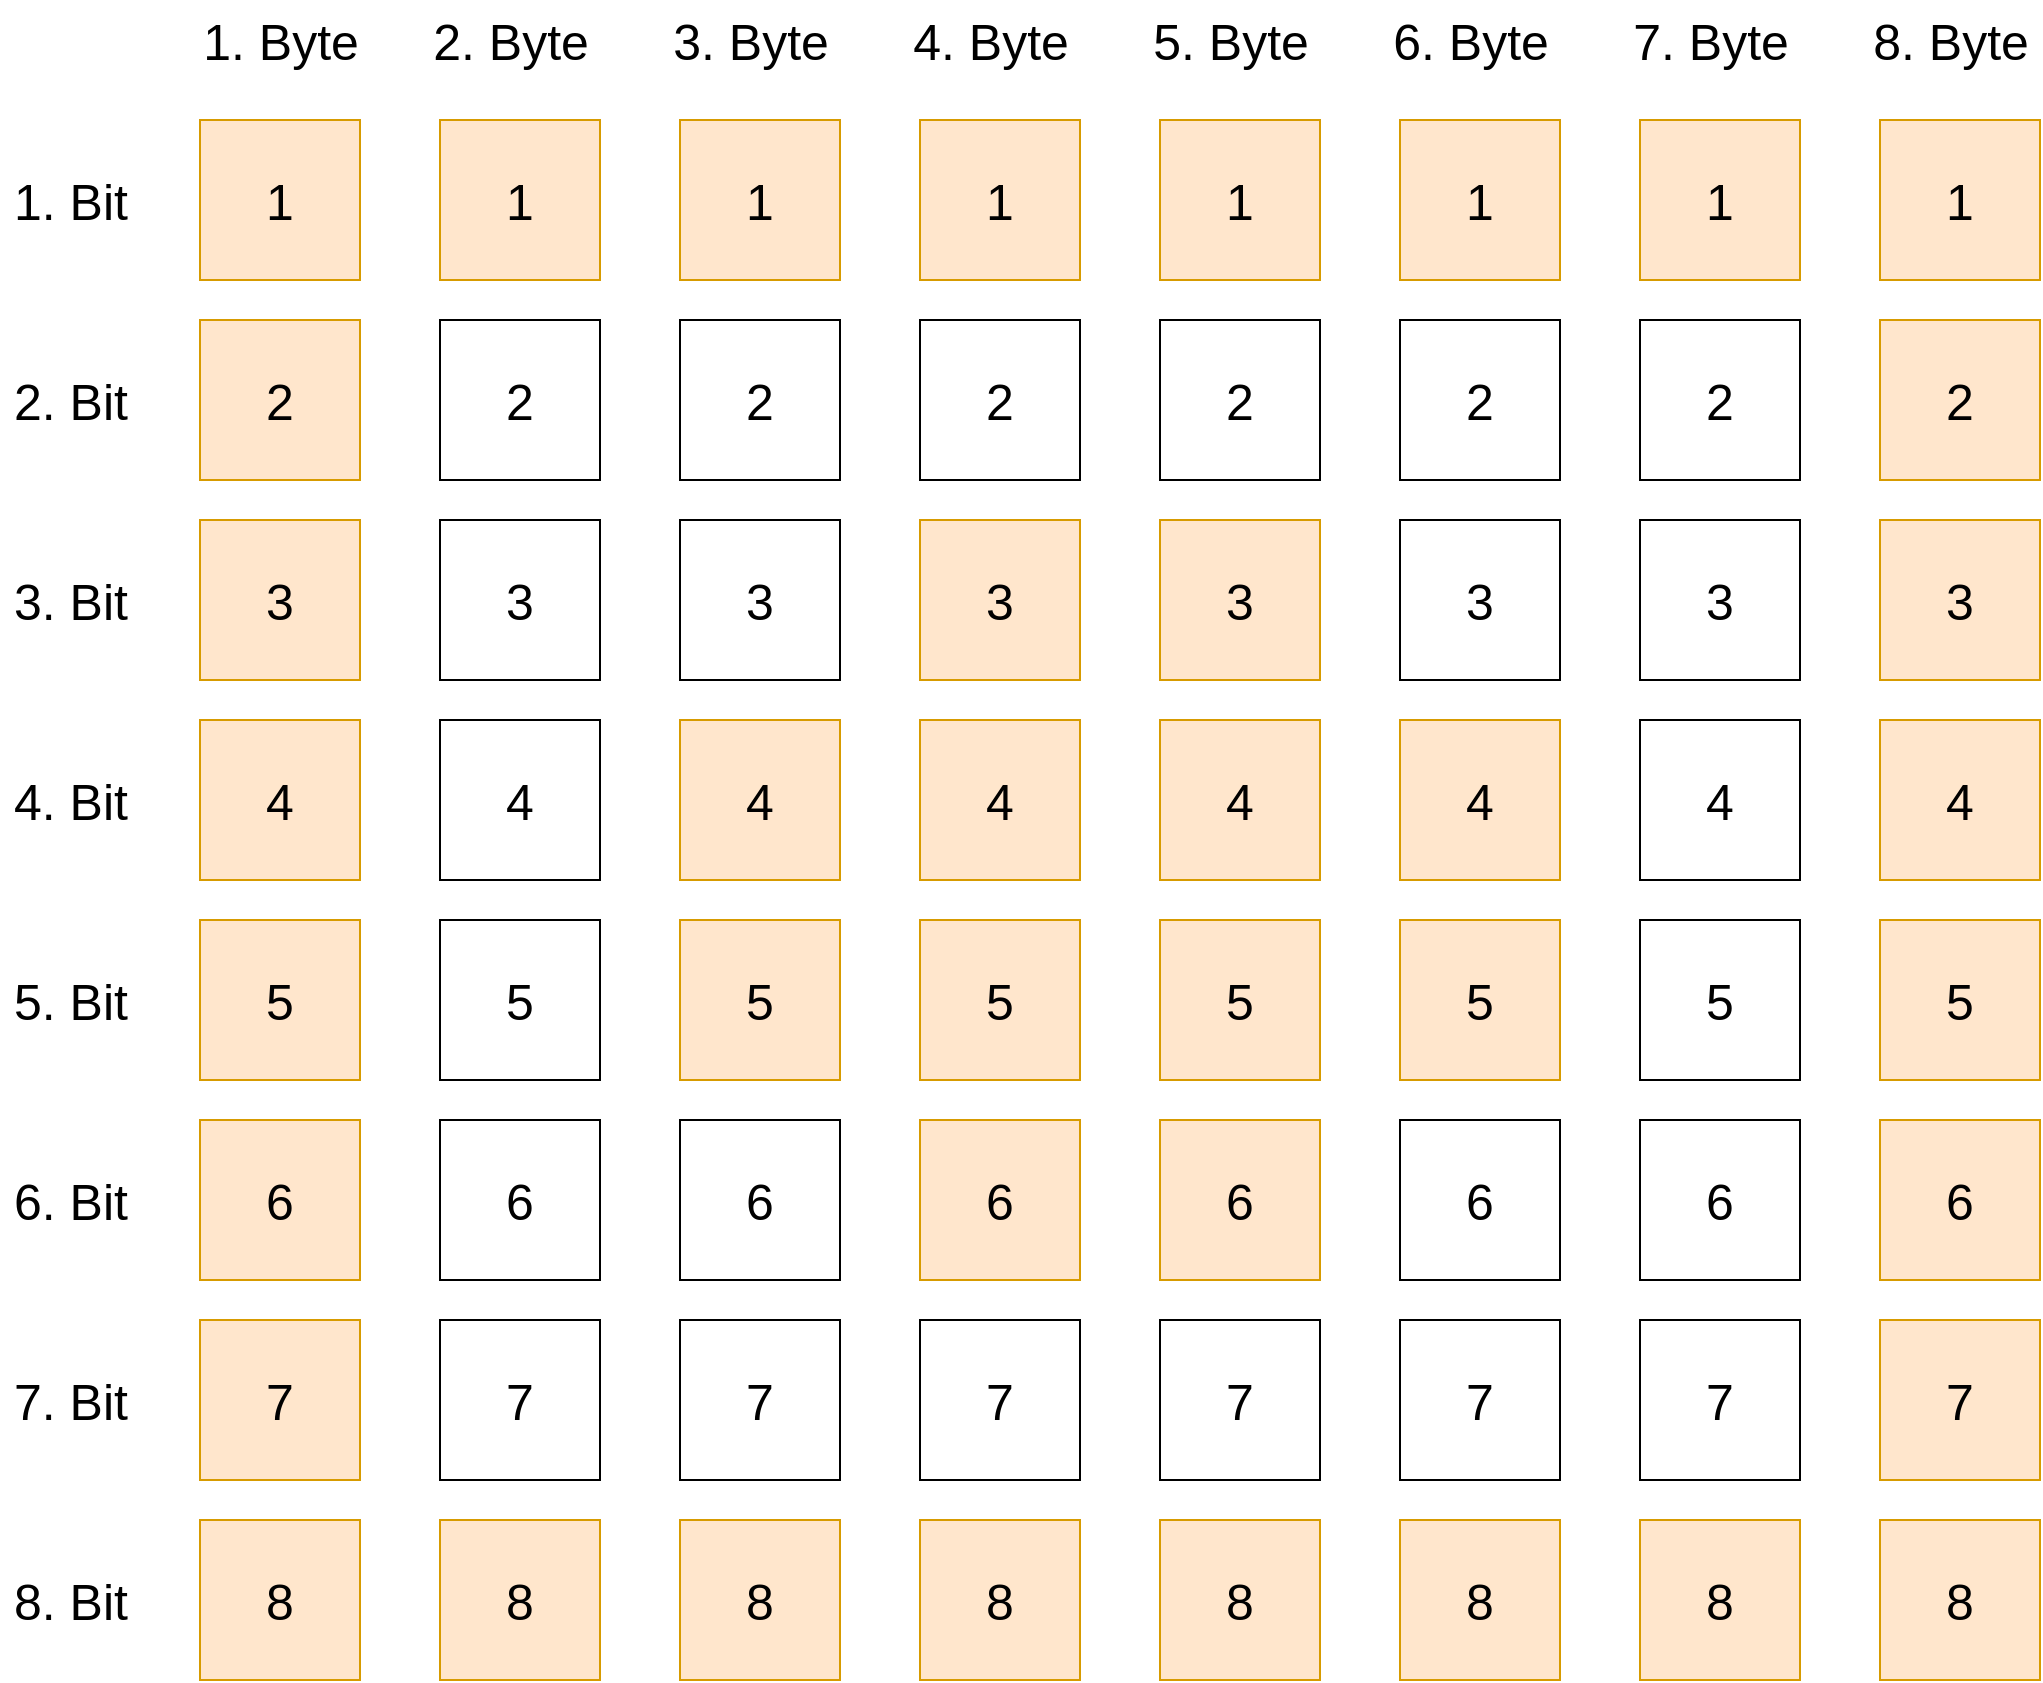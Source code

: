 <mxfile version="12.6.5" type="device"><diagram id="MWnf4VUBHbKDG9NcrKbW" name="Page-1"><mxGraphModel dx="3334" dy="1891" grid="1" gridSize="10" guides="1" tooltips="1" connect="1" arrows="1" fold="1" page="1" pageScale="1" pageWidth="827" pageHeight="1169" math="0" shadow="0"><root><mxCell id="0"/><mxCell id="1" parent="0"/><mxCell id="8iAe761fzzY-bHrQ5Q9t-1" value="&lt;font style=&quot;font-size: 25px;&quot;&gt;1&lt;/font&gt;" style="whiteSpace=wrap;html=1;aspect=fixed;fontSize=25;fillColor=#ffe6cc;strokeColor=#d79b00;" parent="1" vertex="1"><mxGeometry x="300" y="210" width="80" height="80" as="geometry"/></mxCell><mxCell id="8iAe761fzzY-bHrQ5Q9t-2" value="2" style="whiteSpace=wrap;html=1;aspect=fixed;fontSize=25;fillColor=#ffe6cc;strokeColor=#d79b00;" parent="1" vertex="1"><mxGeometry x="300" y="310" width="80" height="80" as="geometry"/></mxCell><mxCell id="8iAe761fzzY-bHrQ5Q9t-3" value="3" style="whiteSpace=wrap;html=1;aspect=fixed;fontSize=25;fillColor=#ffe6cc;strokeColor=#d79b00;" parent="1" vertex="1"><mxGeometry x="300" y="410" width="80" height="80" as="geometry"/></mxCell><mxCell id="8iAe761fzzY-bHrQ5Q9t-4" value="4" style="whiteSpace=wrap;html=1;aspect=fixed;fontSize=25;fillColor=#ffe6cc;strokeColor=#d79b00;" parent="1" vertex="1"><mxGeometry x="300" y="510" width="80" height="80" as="geometry"/></mxCell><mxCell id="8iAe761fzzY-bHrQ5Q9t-5" value="5" style="whiteSpace=wrap;html=1;aspect=fixed;fontSize=25;fillColor=#ffe6cc;strokeColor=#d79b00;" parent="1" vertex="1"><mxGeometry x="300" y="610" width="80" height="80" as="geometry"/></mxCell><mxCell id="8iAe761fzzY-bHrQ5Q9t-6" value="6" style="whiteSpace=wrap;html=1;aspect=fixed;fontSize=25;fillColor=#ffe6cc;strokeColor=#d79b00;" parent="1" vertex="1"><mxGeometry x="300" y="710" width="80" height="80" as="geometry"/></mxCell><mxCell id="8iAe761fzzY-bHrQ5Q9t-7" value="7" style="whiteSpace=wrap;html=1;aspect=fixed;fontSize=25;fillColor=#ffe6cc;strokeColor=#d79b00;" parent="1" vertex="1"><mxGeometry x="300" y="810" width="80" height="80" as="geometry"/></mxCell><mxCell id="8iAe761fzzY-bHrQ5Q9t-8" value="8" style="whiteSpace=wrap;html=1;aspect=fixed;fontSize=25;fillColor=#ffe6cc;strokeColor=#d79b00;" parent="1" vertex="1"><mxGeometry x="300" y="910" width="80" height="80" as="geometry"/></mxCell><mxCell id="8iAe761fzzY-bHrQ5Q9t-9" value="1" style="whiteSpace=wrap;html=1;aspect=fixed;fontSize=25;fillColor=#ffe6cc;strokeColor=#d79b00;" parent="1" vertex="1"><mxGeometry x="420" y="210" width="80" height="80" as="geometry"/></mxCell><mxCell id="8iAe761fzzY-bHrQ5Q9t-10" value="2" style="whiteSpace=wrap;html=1;aspect=fixed;fontSize=25;" parent="1" vertex="1"><mxGeometry x="420" y="310" width="80" height="80" as="geometry"/></mxCell><mxCell id="8iAe761fzzY-bHrQ5Q9t-11" value="3" style="whiteSpace=wrap;html=1;aspect=fixed;fontSize=25;" parent="1" vertex="1"><mxGeometry x="420" y="410" width="80" height="80" as="geometry"/></mxCell><mxCell id="8iAe761fzzY-bHrQ5Q9t-12" value="4" style="whiteSpace=wrap;html=1;aspect=fixed;fontSize=25;" parent="1" vertex="1"><mxGeometry x="420" y="510" width="80" height="80" as="geometry"/></mxCell><mxCell id="8iAe761fzzY-bHrQ5Q9t-13" value="5" style="whiteSpace=wrap;html=1;aspect=fixed;fontSize=25;" parent="1" vertex="1"><mxGeometry x="420" y="610" width="80" height="80" as="geometry"/></mxCell><mxCell id="8iAe761fzzY-bHrQ5Q9t-14" value="6" style="whiteSpace=wrap;html=1;aspect=fixed;fontSize=25;" parent="1" vertex="1"><mxGeometry x="420" y="710" width="80" height="80" as="geometry"/></mxCell><mxCell id="8iAe761fzzY-bHrQ5Q9t-15" value="7" style="whiteSpace=wrap;html=1;aspect=fixed;fontSize=25;" parent="1" vertex="1"><mxGeometry x="420" y="810" width="80" height="80" as="geometry"/></mxCell><mxCell id="8iAe761fzzY-bHrQ5Q9t-16" value="8" style="whiteSpace=wrap;html=1;aspect=fixed;fontSize=25;fillColor=#ffe6cc;strokeColor=#d79b00;" parent="1" vertex="1"><mxGeometry x="420" y="910" width="80" height="80" as="geometry"/></mxCell><mxCell id="8iAe761fzzY-bHrQ5Q9t-17" value="1" style="whiteSpace=wrap;html=1;aspect=fixed;fontSize=25;fillColor=#ffe6cc;strokeColor=#d79b00;" parent="1" vertex="1"><mxGeometry x="540" y="210" width="80" height="80" as="geometry"/></mxCell><mxCell id="8iAe761fzzY-bHrQ5Q9t-18" value="2" style="whiteSpace=wrap;html=1;aspect=fixed;fontSize=25;" parent="1" vertex="1"><mxGeometry x="540" y="310" width="80" height="80" as="geometry"/></mxCell><mxCell id="8iAe761fzzY-bHrQ5Q9t-19" value="3" style="whiteSpace=wrap;html=1;aspect=fixed;fontSize=25;" parent="1" vertex="1"><mxGeometry x="540" y="410" width="80" height="80" as="geometry"/></mxCell><mxCell id="8iAe761fzzY-bHrQ5Q9t-20" value="4" style="whiteSpace=wrap;html=1;aspect=fixed;fontSize=25;fillColor=#ffe6cc;strokeColor=#d79b00;" parent="1" vertex="1"><mxGeometry x="540" y="510" width="80" height="80" as="geometry"/></mxCell><mxCell id="8iAe761fzzY-bHrQ5Q9t-21" value="5" style="whiteSpace=wrap;html=1;aspect=fixed;fontSize=25;fillColor=#ffe6cc;strokeColor=#d79b00;" parent="1" vertex="1"><mxGeometry x="540" y="610" width="80" height="80" as="geometry"/></mxCell><mxCell id="8iAe761fzzY-bHrQ5Q9t-22" value="6" style="whiteSpace=wrap;html=1;aspect=fixed;fontSize=25;" parent="1" vertex="1"><mxGeometry x="540" y="710" width="80" height="80" as="geometry"/></mxCell><mxCell id="8iAe761fzzY-bHrQ5Q9t-23" value="7" style="whiteSpace=wrap;html=1;aspect=fixed;fontSize=25;" parent="1" vertex="1"><mxGeometry x="540" y="810" width="80" height="80" as="geometry"/></mxCell><mxCell id="8iAe761fzzY-bHrQ5Q9t-24" value="8" style="whiteSpace=wrap;html=1;aspect=fixed;fontSize=25;fillColor=#ffe6cc;strokeColor=#d79b00;" parent="1" vertex="1"><mxGeometry x="540" y="910" width="80" height="80" as="geometry"/></mxCell><mxCell id="8iAe761fzzY-bHrQ5Q9t-25" value="1" style="whiteSpace=wrap;html=1;aspect=fixed;fontSize=25;fillColor=#ffe6cc;strokeColor=#d79b00;" parent="1" vertex="1"><mxGeometry x="660" y="210" width="80" height="80" as="geometry"/></mxCell><mxCell id="8iAe761fzzY-bHrQ5Q9t-26" value="2" style="whiteSpace=wrap;html=1;aspect=fixed;fontSize=25;" parent="1" vertex="1"><mxGeometry x="660" y="310" width="80" height="80" as="geometry"/></mxCell><mxCell id="8iAe761fzzY-bHrQ5Q9t-27" value="3" style="whiteSpace=wrap;html=1;aspect=fixed;fontSize=25;fillColor=#ffe6cc;strokeColor=#d79b00;" parent="1" vertex="1"><mxGeometry x="660" y="410" width="80" height="80" as="geometry"/></mxCell><mxCell id="8iAe761fzzY-bHrQ5Q9t-28" value="4" style="whiteSpace=wrap;html=1;aspect=fixed;fontSize=25;fillColor=#ffe6cc;strokeColor=#d79b00;" parent="1" vertex="1"><mxGeometry x="660" y="510" width="80" height="80" as="geometry"/></mxCell><mxCell id="8iAe761fzzY-bHrQ5Q9t-29" value="5" style="whiteSpace=wrap;html=1;aspect=fixed;fontSize=25;fillColor=#ffe6cc;strokeColor=#d79b00;" parent="1" vertex="1"><mxGeometry x="660" y="610" width="80" height="80" as="geometry"/></mxCell><mxCell id="8iAe761fzzY-bHrQ5Q9t-30" value="6" style="whiteSpace=wrap;html=1;aspect=fixed;fillColor=#e1d5e7;strokeColor=#9673a6;fontSize=25;" parent="1" vertex="1"><mxGeometry x="660" y="710" width="80" height="80" as="geometry"/></mxCell><mxCell id="8iAe761fzzY-bHrQ5Q9t-31" value="7" style="whiteSpace=wrap;html=1;aspect=fixed;fontSize=25;" parent="1" vertex="1"><mxGeometry x="660" y="810" width="80" height="80" as="geometry"/></mxCell><mxCell id="8iAe761fzzY-bHrQ5Q9t-32" value="8" style="whiteSpace=wrap;html=1;aspect=fixed;fontSize=25;fillColor=#ffe6cc;strokeColor=#d79b00;" parent="1" vertex="1"><mxGeometry x="660" y="910" width="80" height="80" as="geometry"/></mxCell><mxCell id="8iAe761fzzY-bHrQ5Q9t-65" value="1" style="whiteSpace=wrap;html=1;aspect=fixed;fontSize=25;fillColor=#ffe6cc;strokeColor=#d79b00;" parent="1" vertex="1"><mxGeometry x="780" y="210" width="80" height="80" as="geometry"/></mxCell><mxCell id="8iAe761fzzY-bHrQ5Q9t-66" value="2" style="whiteSpace=wrap;html=1;aspect=fixed;fontSize=25;" parent="1" vertex="1"><mxGeometry x="780" y="310" width="80" height="80" as="geometry"/></mxCell><mxCell id="8iAe761fzzY-bHrQ5Q9t-67" value="3" style="whiteSpace=wrap;html=1;aspect=fixed;fontSize=25;fillColor=#ffe6cc;strokeColor=#d79b00;" parent="1" vertex="1"><mxGeometry x="780" y="410" width="80" height="80" as="geometry"/></mxCell><mxCell id="8iAe761fzzY-bHrQ5Q9t-68" value="4" style="whiteSpace=wrap;html=1;aspect=fixed;fontSize=25;fillColor=#ffe6cc;strokeColor=#d79b00;" parent="1" vertex="1"><mxGeometry x="780" y="510" width="80" height="80" as="geometry"/></mxCell><mxCell id="8iAe761fzzY-bHrQ5Q9t-69" value="5" style="whiteSpace=wrap;html=1;aspect=fixed;fontSize=25;fillColor=#ffe6cc;strokeColor=#d79b00;" parent="1" vertex="1"><mxGeometry x="780" y="610" width="80" height="80" as="geometry"/></mxCell><mxCell id="8iAe761fzzY-bHrQ5Q9t-70" value="6" style="whiteSpace=wrap;html=1;aspect=fixed;fontSize=25;fillColor=#ffe6cc;strokeColor=#d79b00;" parent="1" vertex="1"><mxGeometry x="780" y="710" width="80" height="80" as="geometry"/></mxCell><mxCell id="8iAe761fzzY-bHrQ5Q9t-71" value="7" style="whiteSpace=wrap;html=1;aspect=fixed;fontSize=25;" parent="1" vertex="1"><mxGeometry x="780" y="810" width="80" height="80" as="geometry"/></mxCell><mxCell id="8iAe761fzzY-bHrQ5Q9t-72" value="8" style="whiteSpace=wrap;html=1;aspect=fixed;fontSize=25;fillColor=#ffe6cc;strokeColor=#d79b00;" parent="1" vertex="1"><mxGeometry x="780" y="910" width="80" height="80" as="geometry"/></mxCell><mxCell id="8iAe761fzzY-bHrQ5Q9t-73" value="1" style="whiteSpace=wrap;html=1;aspect=fixed;fontSize=25;fillColor=#ffe6cc;strokeColor=#d79b00;" parent="1" vertex="1"><mxGeometry x="900" y="210" width="80" height="80" as="geometry"/></mxCell><mxCell id="8iAe761fzzY-bHrQ5Q9t-74" value="2" style="whiteSpace=wrap;html=1;aspect=fixed;fontSize=25;" parent="1" vertex="1"><mxGeometry x="900" y="310" width="80" height="80" as="geometry"/></mxCell><mxCell id="8iAe761fzzY-bHrQ5Q9t-75" value="3" style="whiteSpace=wrap;html=1;aspect=fixed;fontSize=25;" parent="1" vertex="1"><mxGeometry x="900" y="410" width="80" height="80" as="geometry"/></mxCell><mxCell id="8iAe761fzzY-bHrQ5Q9t-76" value="4" style="whiteSpace=wrap;html=1;aspect=fixed;fontSize=25;fillColor=#ffe6cc;strokeColor=#d79b00;" parent="1" vertex="1"><mxGeometry x="900" y="510" width="80" height="80" as="geometry"/></mxCell><mxCell id="8iAe761fzzY-bHrQ5Q9t-77" value="5" style="whiteSpace=wrap;html=1;aspect=fixed;fontSize=25;fillColor=#ffe6cc;strokeColor=#d79b00;" parent="1" vertex="1"><mxGeometry x="900" y="610" width="80" height="80" as="geometry"/></mxCell><mxCell id="8iAe761fzzY-bHrQ5Q9t-78" value="6" style="whiteSpace=wrap;html=1;aspect=fixed;fontSize=25;" parent="1" vertex="1"><mxGeometry x="900" y="710" width="80" height="80" as="geometry"/></mxCell><mxCell id="8iAe761fzzY-bHrQ5Q9t-79" value="7" style="whiteSpace=wrap;html=1;aspect=fixed;fontSize=25;" parent="1" vertex="1"><mxGeometry x="900" y="810" width="80" height="80" as="geometry"/></mxCell><mxCell id="8iAe761fzzY-bHrQ5Q9t-80" value="8" style="whiteSpace=wrap;html=1;aspect=fixed;fontSize=25;fillColor=#ffe6cc;strokeColor=#d79b00;" parent="1" vertex="1"><mxGeometry x="900" y="910" width="80" height="80" as="geometry"/></mxCell><mxCell id="8iAe761fzzY-bHrQ5Q9t-81" value="1" style="whiteSpace=wrap;html=1;aspect=fixed;fontSize=25;fillColor=#ffe6cc;strokeColor=#d79b00;" parent="1" vertex="1"><mxGeometry x="1020" y="210" width="80" height="80" as="geometry"/></mxCell><mxCell id="8iAe761fzzY-bHrQ5Q9t-82" value="2" style="whiteSpace=wrap;html=1;aspect=fixed;fontSize=25;" parent="1" vertex="1"><mxGeometry x="1020" y="310" width="80" height="80" as="geometry"/></mxCell><mxCell id="8iAe761fzzY-bHrQ5Q9t-83" value="3" style="whiteSpace=wrap;html=1;aspect=fixed;fontSize=25;" parent="1" vertex="1"><mxGeometry x="1020" y="410" width="80" height="80" as="geometry"/></mxCell><mxCell id="8iAe761fzzY-bHrQ5Q9t-84" value="4" style="whiteSpace=wrap;html=1;aspect=fixed;fontSize=25;" parent="1" vertex="1"><mxGeometry x="1020" y="510" width="80" height="80" as="geometry"/></mxCell><mxCell id="8iAe761fzzY-bHrQ5Q9t-85" value="5" style="whiteSpace=wrap;html=1;aspect=fixed;fontSize=25;" parent="1" vertex="1"><mxGeometry x="1020" y="610" width="80" height="80" as="geometry"/></mxCell><mxCell id="8iAe761fzzY-bHrQ5Q9t-86" value="6" style="whiteSpace=wrap;html=1;aspect=fixed;fontSize=25;" parent="1" vertex="1"><mxGeometry x="1020" y="710" width="80" height="80" as="geometry"/></mxCell><mxCell id="8iAe761fzzY-bHrQ5Q9t-87" value="7" style="whiteSpace=wrap;html=1;aspect=fixed;fontSize=25;" parent="1" vertex="1"><mxGeometry x="1020" y="810" width="80" height="80" as="geometry"/></mxCell><mxCell id="8iAe761fzzY-bHrQ5Q9t-88" value="8" style="whiteSpace=wrap;html=1;aspect=fixed;fontSize=25;fillColor=#ffe6cc;strokeColor=#d79b00;" parent="1" vertex="1"><mxGeometry x="1020" y="910" width="80" height="80" as="geometry"/></mxCell><mxCell id="8iAe761fzzY-bHrQ5Q9t-89" value="1" style="whiteSpace=wrap;html=1;aspect=fixed;fontSize=25;fillColor=#ffe6cc;strokeColor=#d79b00;" parent="1" vertex="1"><mxGeometry x="1140" y="210" width="80" height="80" as="geometry"/></mxCell><mxCell id="8iAe761fzzY-bHrQ5Q9t-90" value="2" style="whiteSpace=wrap;html=1;aspect=fixed;fontSize=25;fillColor=#ffe6cc;strokeColor=#d79b00;" parent="1" vertex="1"><mxGeometry x="1140" y="310" width="80" height="80" as="geometry"/></mxCell><mxCell id="8iAe761fzzY-bHrQ5Q9t-91" value="3" style="whiteSpace=wrap;html=1;aspect=fixed;fontSize=25;fillColor=#ffe6cc;strokeColor=#d79b00;" parent="1" vertex="1"><mxGeometry x="1140" y="410" width="80" height="80" as="geometry"/></mxCell><mxCell id="8iAe761fzzY-bHrQ5Q9t-92" value="4" style="whiteSpace=wrap;html=1;aspect=fixed;fontSize=25;fillColor=#ffe6cc;strokeColor=#d79b00;" parent="1" vertex="1"><mxGeometry x="1140" y="510" width="80" height="80" as="geometry"/></mxCell><mxCell id="8iAe761fzzY-bHrQ5Q9t-93" value="5" style="whiteSpace=wrap;html=1;aspect=fixed;fontSize=25;fillColor=#ffe6cc;strokeColor=#d79b00;" parent="1" vertex="1"><mxGeometry x="1140" y="610" width="80" height="80" as="geometry"/></mxCell><mxCell id="8iAe761fzzY-bHrQ5Q9t-94" value="6" style="whiteSpace=wrap;html=1;aspect=fixed;fontSize=25;fillColor=#ffe6cc;strokeColor=#d79b00;" parent="1" vertex="1"><mxGeometry x="1140" y="710" width="80" height="80" as="geometry"/></mxCell><mxCell id="8iAe761fzzY-bHrQ5Q9t-95" value="7" style="whiteSpace=wrap;html=1;aspect=fixed;fontSize=25;fillColor=#ffe6cc;strokeColor=#d79b00;" parent="1" vertex="1"><mxGeometry x="1140" y="810" width="80" height="80" as="geometry"/></mxCell><mxCell id="8iAe761fzzY-bHrQ5Q9t-96" value="8" style="whiteSpace=wrap;html=1;aspect=fixed;fontSize=25;fillColor=#ffe6cc;strokeColor=#d79b00;" parent="1" vertex="1"><mxGeometry x="1140" y="910" width="80" height="80" as="geometry"/></mxCell><mxCell id="8iAe761fzzY-bHrQ5Q9t-97" value="2" style="whiteSpace=wrap;html=1;aspect=fixed;fontSize=25;" parent="1" vertex="1"><mxGeometry x="780" y="310" width="80" height="80" as="geometry"/></mxCell><mxCell id="8iAe761fzzY-bHrQ5Q9t-99" value="1. Byte" style="text;html=1;align=center;verticalAlign=middle;resizable=0;points=[];autosize=1;fontSize=25;" parent="1" vertex="1"><mxGeometry x="295" y="150" width="90" height="40" as="geometry"/></mxCell><mxCell id="8iAe761fzzY-bHrQ5Q9t-100" value="2. Byte" style="text;html=1;align=center;verticalAlign=middle;resizable=0;points=[];autosize=1;fontSize=25;" parent="1" vertex="1"><mxGeometry x="410" y="150" width="90" height="40" as="geometry"/></mxCell><mxCell id="8iAe761fzzY-bHrQ5Q9t-101" value="3. Byte" style="text;html=1;align=center;verticalAlign=middle;resizable=0;points=[];autosize=1;fontSize=25;" parent="1" vertex="1"><mxGeometry x="530" y="150" width="90" height="40" as="geometry"/></mxCell><mxCell id="8iAe761fzzY-bHrQ5Q9t-102" value="4. Byte" style="text;html=1;align=center;verticalAlign=middle;resizable=0;points=[];autosize=1;fontSize=25;" parent="1" vertex="1"><mxGeometry x="650" y="150" width="90" height="40" as="geometry"/></mxCell><mxCell id="8iAe761fzzY-bHrQ5Q9t-103" value="5. Byte" style="text;html=1;align=center;verticalAlign=middle;resizable=0;points=[];autosize=1;fontSize=25;" parent="1" vertex="1"><mxGeometry x="770" y="150" width="90" height="40" as="geometry"/></mxCell><mxCell id="8iAe761fzzY-bHrQ5Q9t-104" value="6. Byte" style="text;html=1;align=center;verticalAlign=middle;resizable=0;points=[];autosize=1;fontSize=25;" parent="1" vertex="1"><mxGeometry x="890" y="150" width="90" height="40" as="geometry"/></mxCell><mxCell id="8iAe761fzzY-bHrQ5Q9t-105" value="7. Byte" style="text;html=1;align=center;verticalAlign=middle;resizable=0;points=[];autosize=1;fontSize=25;" parent="1" vertex="1"><mxGeometry x="1010" y="150" width="90" height="40" as="geometry"/></mxCell><mxCell id="8iAe761fzzY-bHrQ5Q9t-106" value="8. Byte" style="text;html=1;align=center;verticalAlign=middle;resizable=0;points=[];autosize=1;fontSize=25;" parent="1" vertex="1"><mxGeometry x="1130" y="150" width="90" height="40" as="geometry"/></mxCell><mxCell id="8iAe761fzzY-bHrQ5Q9t-107" value="1. Bit" style="text;html=1;align=center;verticalAlign=middle;resizable=0;points=[];autosize=1;fontSize=25;" parent="1" vertex="1"><mxGeometry x="200" y="230" width="70" height="40" as="geometry"/></mxCell><mxCell id="8iAe761fzzY-bHrQ5Q9t-110" value="2. Bit" style="text;html=1;align=center;verticalAlign=middle;resizable=0;points=[];autosize=1;fontSize=25;" parent="1" vertex="1"><mxGeometry x="200" y="330" width="70" height="40" as="geometry"/></mxCell><mxCell id="8iAe761fzzY-bHrQ5Q9t-111" value="3. Bit" style="text;html=1;align=center;verticalAlign=middle;resizable=0;points=[];autosize=1;fontSize=25;" parent="1" vertex="1"><mxGeometry x="200" y="430" width="70" height="40" as="geometry"/></mxCell><mxCell id="8iAe761fzzY-bHrQ5Q9t-112" value="4. Bit" style="text;html=1;align=center;verticalAlign=middle;resizable=0;points=[];autosize=1;fontSize=25;" parent="1" vertex="1"><mxGeometry x="200" y="530" width="70" height="40" as="geometry"/></mxCell><mxCell id="8iAe761fzzY-bHrQ5Q9t-113" value="5. Bit" style="text;html=1;align=center;verticalAlign=middle;resizable=0;points=[];autosize=1;fontSize=25;" parent="1" vertex="1"><mxGeometry x="200" y="630" width="70" height="40" as="geometry"/></mxCell><mxCell id="8iAe761fzzY-bHrQ5Q9t-114" value="6. Bit" style="text;html=1;align=center;verticalAlign=middle;resizable=0;points=[];autosize=1;fontSize=25;" parent="1" vertex="1"><mxGeometry x="200" y="730" width="70" height="40" as="geometry"/></mxCell><mxCell id="8iAe761fzzY-bHrQ5Q9t-115" value="7. Bit" style="text;html=1;align=center;verticalAlign=middle;resizable=0;points=[];autosize=1;fontSize=25;" parent="1" vertex="1"><mxGeometry x="200" y="830" width="70" height="40" as="geometry"/></mxCell><mxCell id="8iAe761fzzY-bHrQ5Q9t-116" value="8. Bit" style="text;html=1;align=center;verticalAlign=middle;resizable=0;points=[];autosize=1;fontSize=25;" parent="1" vertex="1"><mxGeometry x="200" y="930" width="70" height="40" as="geometry"/></mxCell><mxCell id="EHhdMIX8P-0Ha-n9TkUW-1" value="6" style="whiteSpace=wrap;html=1;aspect=fixed;fontSize=25;fillColor=#ffe6cc;strokeColor=#d79b00;" vertex="1" parent="1"><mxGeometry x="660" y="710" width="80" height="80" as="geometry"/></mxCell></root></mxGraphModel></diagram></mxfile>
